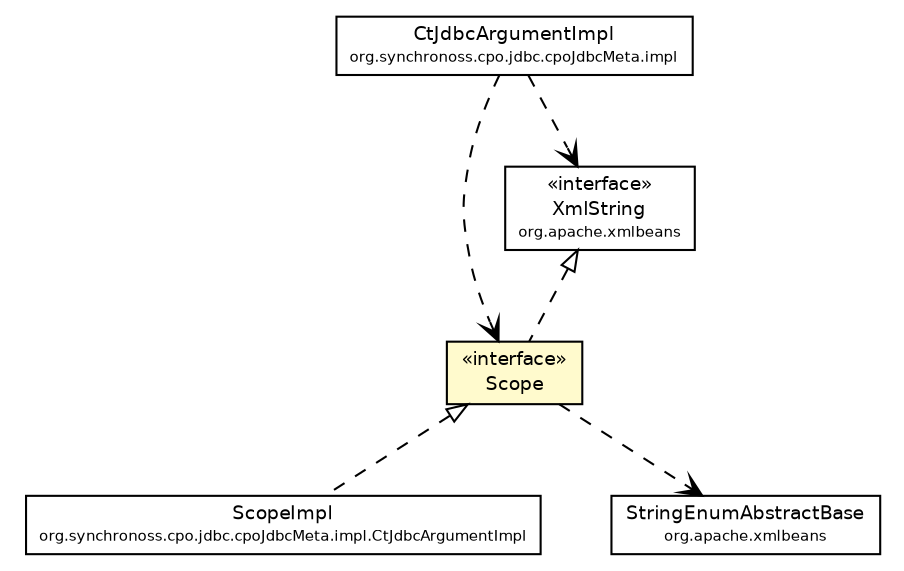 #!/usr/local/bin/dot
#
# Class diagram 
# Generated by UmlGraph version 4.6 (http://www.spinellis.gr/sw/umlgraph)
#

digraph G {
	edge [fontname="Helvetica",fontsize=10,labelfontname="Helvetica",labelfontsize=10];
	node [fontname="Helvetica",fontsize=10,shape=plaintext];
	// org.synchronoss.cpo.jdbc.cpoJdbcMeta.CtJdbcArgument.Scope
	c42585 [label=<<table border="0" cellborder="1" cellspacing="0" cellpadding="2" port="p" bgcolor="lemonChiffon" href="./CtJdbcArgument.Scope.html">
		<tr><td><table border="0" cellspacing="0" cellpadding="1">
			<tr><td> &laquo;interface&raquo; </td></tr>
			<tr><td> Scope </td></tr>
		</table></td></tr>
		</table>>, fontname="Helvetica", fontcolor="black", fontsize=9.0];
	// org.synchronoss.cpo.jdbc.cpoJdbcMeta.impl.CtJdbcArgumentImpl
	c42590 [label=<<table border="0" cellborder="1" cellspacing="0" cellpadding="2" port="p" href="./impl/CtJdbcArgumentImpl.html">
		<tr><td><table border="0" cellspacing="0" cellpadding="1">
			<tr><td> CtJdbcArgumentImpl </td></tr>
			<tr><td><font point-size="7.0"> org.synchronoss.cpo.jdbc.cpoJdbcMeta.impl </font></td></tr>
		</table></td></tr>
		</table>>, fontname="Helvetica", fontcolor="black", fontsize=9.0];
	// org.synchronoss.cpo.jdbc.cpoJdbcMeta.impl.CtJdbcArgumentImpl.ScopeImpl
	c42591 [label=<<table border="0" cellborder="1" cellspacing="0" cellpadding="2" port="p" href="./impl/CtJdbcArgumentImpl.ScopeImpl.html">
		<tr><td><table border="0" cellspacing="0" cellpadding="1">
			<tr><td> ScopeImpl </td></tr>
			<tr><td><font point-size="7.0"> org.synchronoss.cpo.jdbc.cpoJdbcMeta.impl.CtJdbcArgumentImpl </font></td></tr>
		</table></td></tr>
		</table>>, fontname="Helvetica", fontcolor="black", fontsize=9.0];
	//org.synchronoss.cpo.jdbc.cpoJdbcMeta.CtJdbcArgument.Scope implements org.apache.xmlbeans.XmlString
	c42639:p -> c42585:p [dir=back,arrowtail=empty,style=dashed];
	//org.synchronoss.cpo.jdbc.cpoJdbcMeta.impl.CtJdbcArgumentImpl.ScopeImpl implements org.synchronoss.cpo.jdbc.cpoJdbcMeta.CtJdbcArgument.Scope
	c42585:p -> c42591:p [dir=back,arrowtail=empty,style=dashed];
	// org.synchronoss.cpo.jdbc.cpoJdbcMeta.CtJdbcArgument.Scope DEPEND org.apache.xmlbeans.StringEnumAbstractBase
	c42585:p -> c42640:p [taillabel="", label="", headlabel="", fontname="Helvetica", fontcolor="black", fontsize=10.0, color="black", arrowhead=open, style=dashed];
	// org.synchronoss.cpo.jdbc.cpoJdbcMeta.impl.CtJdbcArgumentImpl DEPEND org.synchronoss.cpo.jdbc.cpoJdbcMeta.CtJdbcArgument.Scope
	c42590:p -> c42585:p [taillabel="", label="", headlabel="", fontname="Helvetica", fontcolor="black", fontsize=10.0, color="black", arrowhead=open, style=dashed];
	// org.synchronoss.cpo.jdbc.cpoJdbcMeta.impl.CtJdbcArgumentImpl DEPEND org.apache.xmlbeans.XmlString
	c42590:p -> c42639:p [taillabel="", label="", headlabel="", fontname="Helvetica", fontcolor="black", fontsize=10.0, color="black", arrowhead=open, style=dashed];
	// org.apache.xmlbeans.StringEnumAbstractBase
	c42640 [label=<<table border="0" cellborder="1" cellspacing="0" cellpadding="2" port="p" href="http://java.sun.com/j2se/1.4.2/docs/api/org/apache/xmlbeans/StringEnumAbstractBase.html">
		<tr><td><table border="0" cellspacing="0" cellpadding="1">
			<tr><td> StringEnumAbstractBase </td></tr>
			<tr><td><font point-size="7.0"> org.apache.xmlbeans </font></td></tr>
		</table></td></tr>
		</table>>, fontname="Helvetica", fontcolor="black", fontsize=9.0];
	// org.apache.xmlbeans.XmlString
	c42639 [label=<<table border="0" cellborder="1" cellspacing="0" cellpadding="2" port="p" href="http://java.sun.com/j2se/1.4.2/docs/api/org/apache/xmlbeans/XmlString.html">
		<tr><td><table border="0" cellspacing="0" cellpadding="1">
			<tr><td> &laquo;interface&raquo; </td></tr>
			<tr><td> XmlString </td></tr>
			<tr><td><font point-size="7.0"> org.apache.xmlbeans </font></td></tr>
		</table></td></tr>
		</table>>, fontname="Helvetica", fontcolor="black", fontsize=9.0];
}

